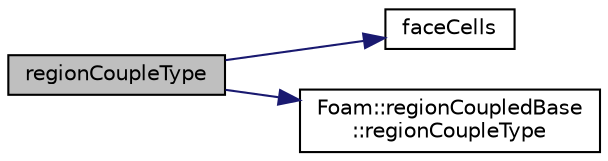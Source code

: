 digraph "regionCoupleType"
{
  bgcolor="transparent";
  edge [fontname="Helvetica",fontsize="10",labelfontname="Helvetica",labelfontsize="10"];
  node [fontname="Helvetica",fontsize="10",shape=record];
  rankdir="LR";
  Node1169 [label="regionCoupleType",height=0.2,width=0.4,color="black", fillcolor="grey75", style="filled", fontcolor="black"];
  Node1169 -> Node1170 [color="midnightblue",fontsize="10",style="solid",fontname="Helvetica"];
  Node1170 [label="faceCells",height=0.2,width=0.4,color="black",URL="$a23677.html#a27635c5bc4a1193ce2e9e5656cbf3bed",tooltip="Return faceCell addressing. "];
  Node1169 -> Node1171 [color="midnightblue",fontsize="10",style="solid",fontname="Helvetica"];
  Node1171 [label="Foam::regionCoupledBase\l::regionCoupleType",height=0.2,width=0.4,color="black",URL="$a26313.html#ace0e0e96cb912de97b6bb8ef19066af5",tooltip="Return the type. "];
}
